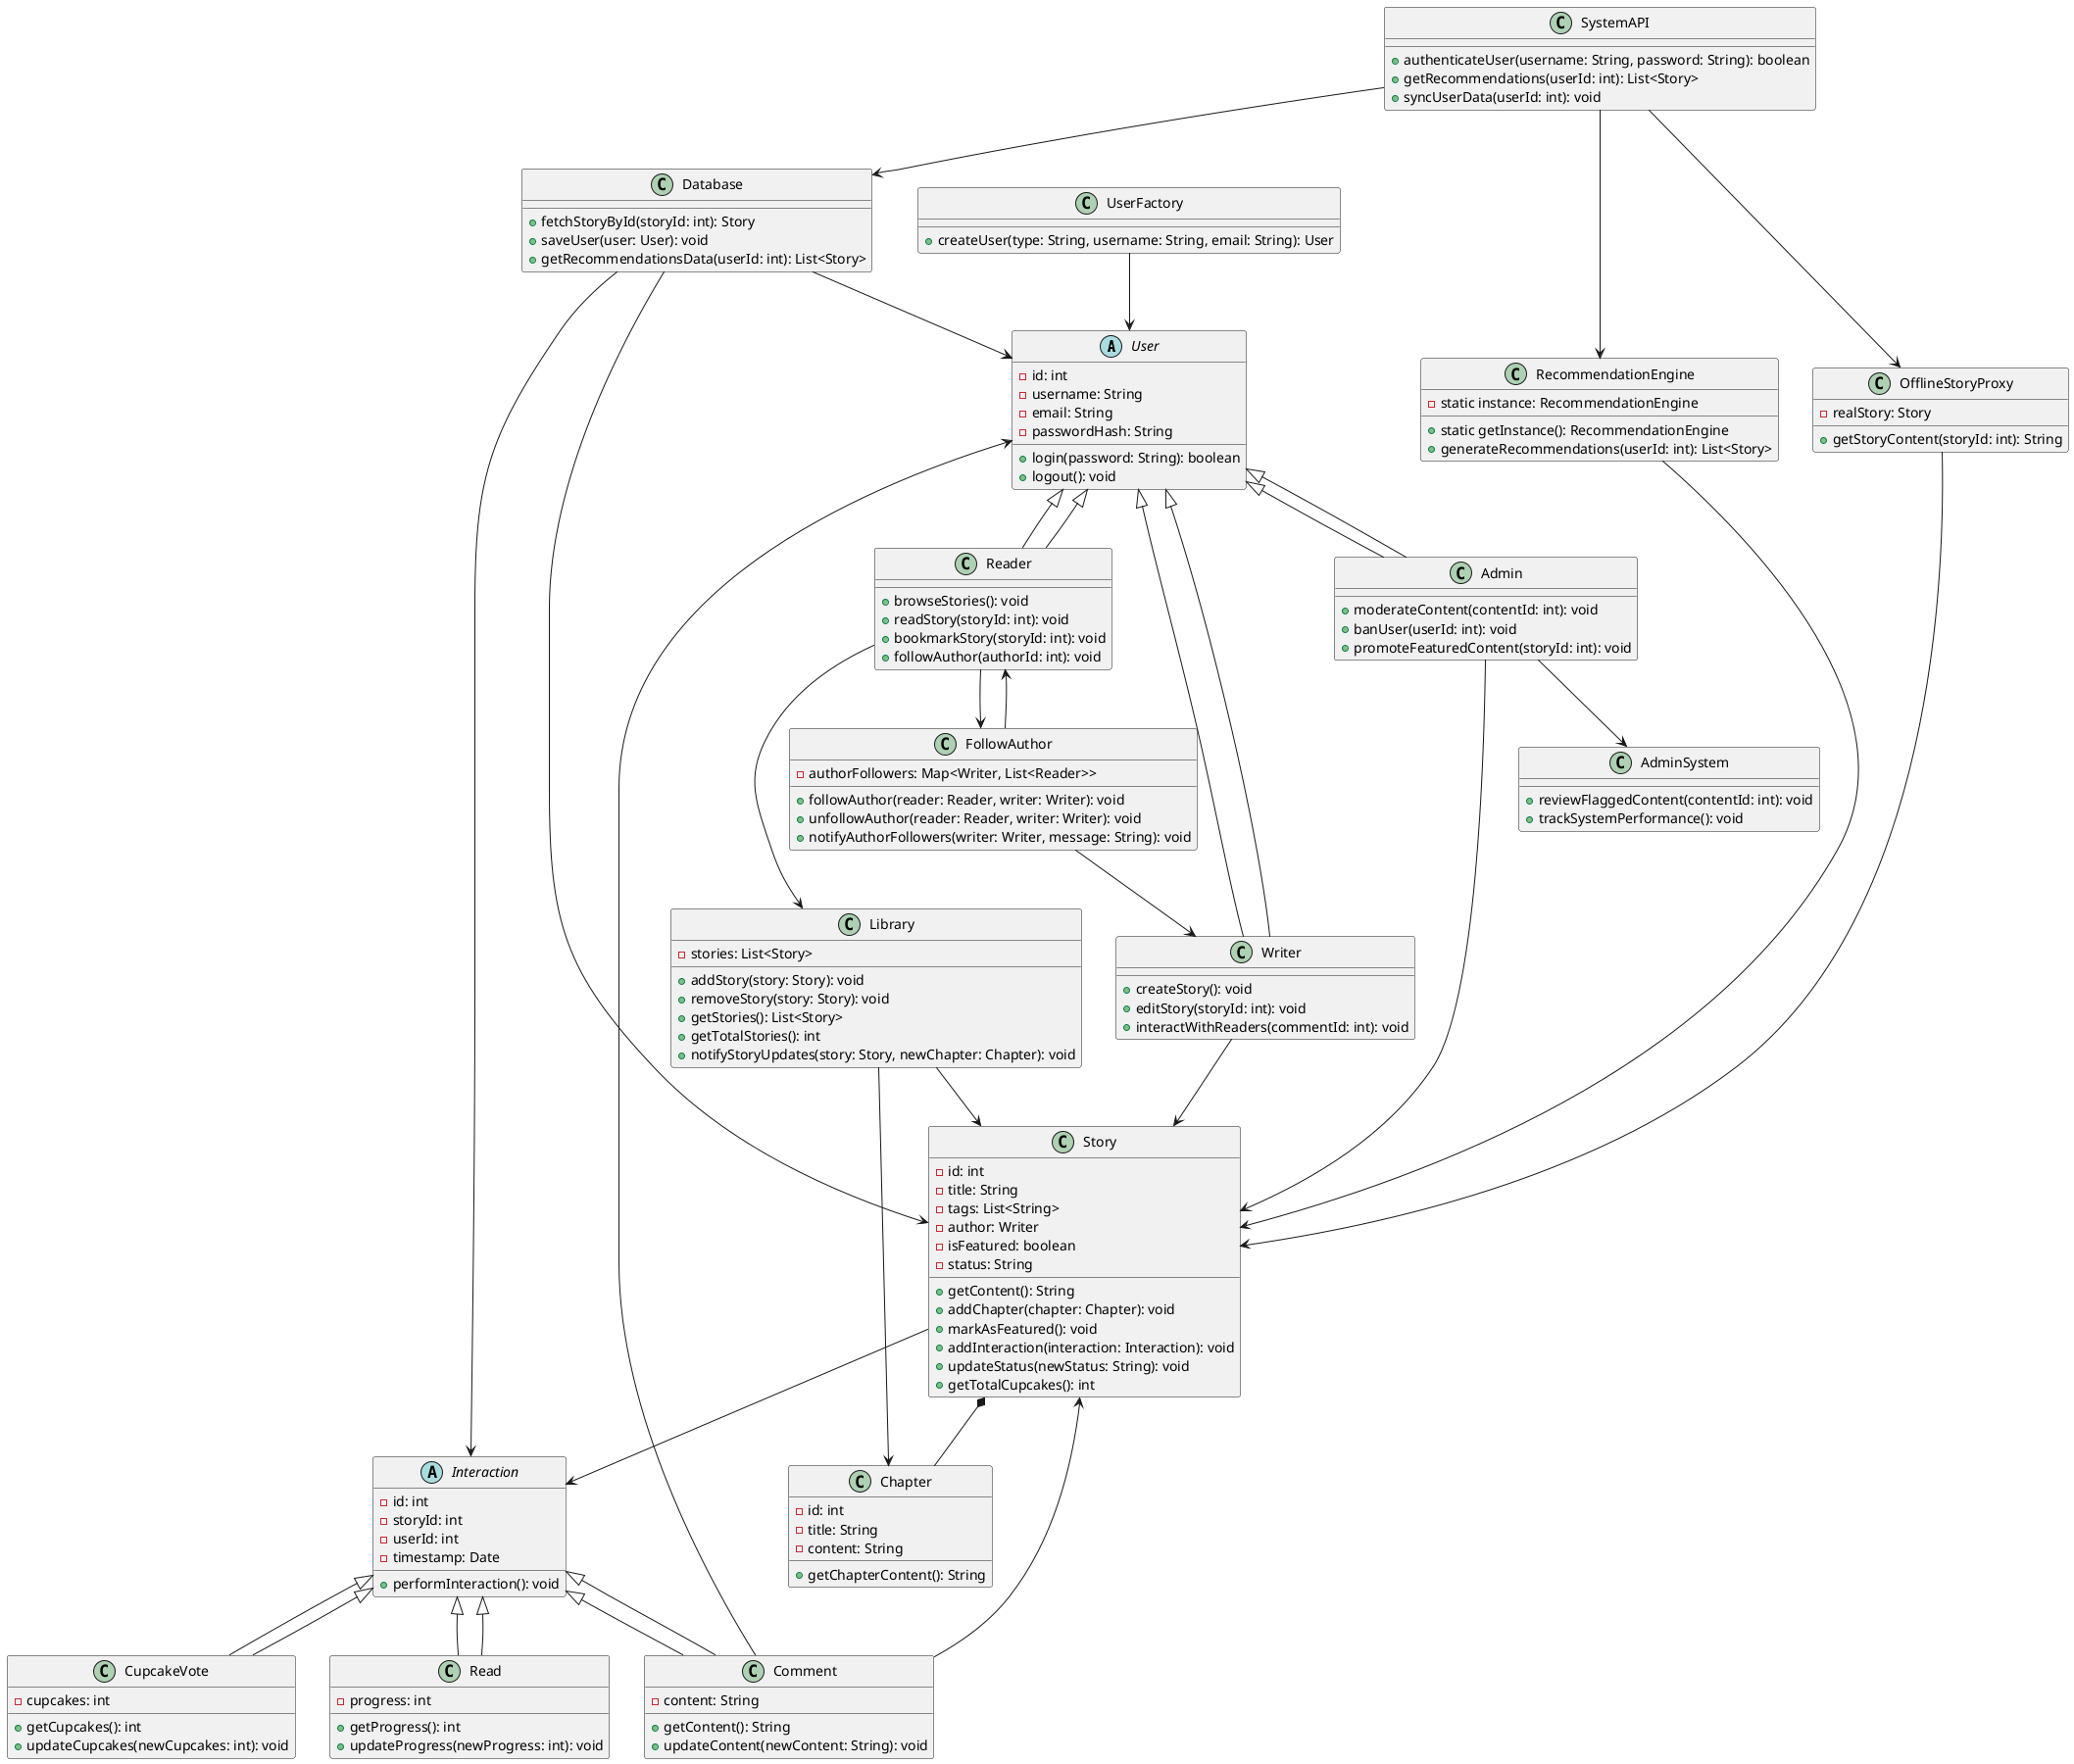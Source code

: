 @startuml
'https://plantuml.com/class-diagram

' Base User Class
abstract class User {
  - id: int
  - username: String
  - email: String
  - passwordHash: String
  + login(password: String): boolean
  + logout(): void
}

' Subclasses for different user types
class Reader extends User {
  + browseStories(): void
  + readStory(storyId: int): void
  + bookmarkStory(storyId: int): void
  + followAuthor(authorId: int): void
}

class Writer extends User {
  + createStory(): void
  + editStory(storyId: int): void
  + interactWithReaders(commentId: int): void
}

class Admin extends User {
  + moderateContent(contentId: int): void
  + banUser(userId: int): void
  + promoteFeaturedContent(storyId: int): void
}

User <|-- Reader
User <|-- Writer
User <|-- Admin

' Story Structure
class Story {
  - id: int
  - title: String
  - tags: List<String>
  - author: Writer
  - isFeatured: boolean
  - status: String
  + getContent(): String
  + addChapter(chapter: Chapter): void
  + markAsFeatured(): void
  + addInteraction(interaction: Interaction): void
  + updateStatus(newStatus: String): void
  + getTotalCupcakes(): int
}

Writer --> Story
Admin --> Story

class Chapter {
  - id: int
  - title: String
  - content: String
  + getChapterContent(): String
}

Story *-- Chapter
Story --> Interaction

' Interaction Class and Subclasses
abstract class Interaction {
  - id: int
  - storyId: int
  - userId: int
  - timestamp: Date
  + performInteraction(): void
}

class CupcakeVote extends Interaction {
  - cupcakes: int
  + getCupcakes(): int
  + updateCupcakes(newCupcakes: int): void
}

class Read extends Interaction {
  - progress: int
  + getProgress(): int
  + updateProgress(newProgress: int): void
}

class Comment extends Interaction {
  - content: String
  + getContent(): String
  + updateContent(newContent: String): void
}

Interaction <|-- CupcakeVote
Interaction <|-- Read
Interaction <|-- Comment

' Reader's library
class Library {
  - stories: List<Story>
  + addStory(story: Story): void
  + removeStory(story: Story): void
  + getStories(): List<Story>
  + getTotalStories(): int
  + notifyStoryUpdates(story: Story, newChapter: Chapter): void
}
Reader --> Library
Reader --> FollowAuthor

Library --> Story
Library --> Chapter

' Comments and Interactions
Comment --> Story
Comment --> User

' Recommendation Engine
class RecommendationEngine {
  - static instance: RecommendationEngine
  + static getInstance(): RecommendationEngine
  + generateRecommendations(userId: int): List<Story>
}

RecommendationEngine --> Story

' Offline Story Access
class OfflineStoryProxy {
  - realStory: Story
  + getStoryContent(storyId: int): String
}

OfflineStoryProxy --> Story

' Follow Author Feature
class FollowAuthor {
  - authorFollowers: Map<Writer, List<Reader>>
  + followAuthor(reader: Reader, writer: Writer): void
  + unfollowAuthor(reader: Reader, writer: Writer): void
  + notifyAuthorFollowers(writer: Writer, message: String): void
}

FollowAuthor --> Reader
FollowAuthor --> Writer

' Factory Pattern for User Creation
class UserFactory {
  + createUser(type: String, username: String, email: String): User
}

UserFactory --> User

' Admin System for Moderation and Analytics
class AdminSystem {
  + reviewFlaggedContent(contentId: int): void
  + trackSystemPerformance(): void
}

Admin --> AdminSystem

' System API and Database
class SystemAPI {
  + authenticateUser(username: String, password: String): boolean
  + getRecommendations(userId: int): List<Story>
  + syncUserData(userId: int): void
}

SystemAPI --> RecommendationEngine
SystemAPI --> OfflineStoryProxy
SystemAPI --> Database

class Database {
  + fetchStoryById(storyId: int): Story
  + saveUser(user: User): void
  + getRecommendationsData(userId: int): List<Story>
}
Database --> Story
Database --> User
Database --> Interaction

@enduml
